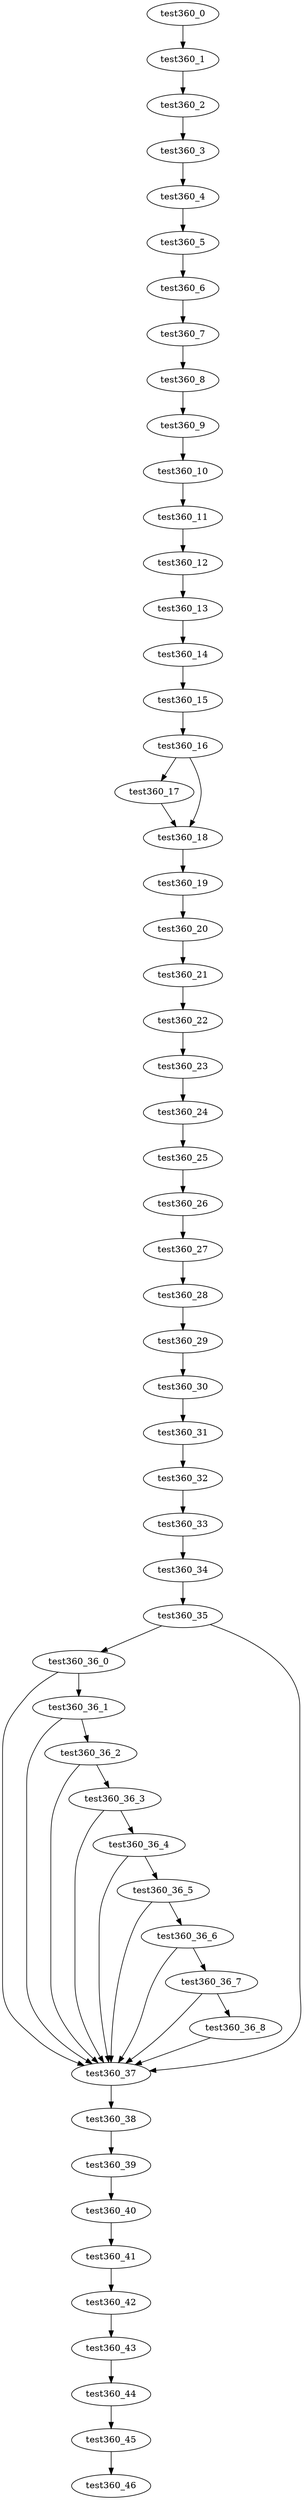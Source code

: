 digraph G {
test360_0->test360_1;
test360_1->test360_2;
test360_2->test360_3;
test360_3->test360_4;
test360_4->test360_5;
test360_5->test360_6;
test360_6->test360_7;
test360_7->test360_8;
test360_8->test360_9;
test360_9->test360_10;
test360_10->test360_11;
test360_11->test360_12;
test360_12->test360_13;
test360_13->test360_14;
test360_14->test360_15;
test360_15->test360_16;
test360_16->test360_17;
test360_16->test360_18;
test360_17->test360_18;
test360_18->test360_19;
test360_19->test360_20;
test360_20->test360_21;
test360_21->test360_22;
test360_22->test360_23;
test360_23->test360_24;
test360_24->test360_25;
test360_25->test360_26;
test360_26->test360_27;
test360_27->test360_28;
test360_28->test360_29;
test360_29->test360_30;
test360_30->test360_31;
test360_31->test360_32;
test360_32->test360_33;
test360_33->test360_34;
test360_34->test360_35;
test360_35->test360_36_0;
test360_35->test360_37;
test360_36_0->test360_36_1;
test360_36_0->test360_37;
test360_36_1->test360_36_2;
test360_36_1->test360_37;
test360_36_2->test360_36_3;
test360_36_2->test360_37;
test360_36_3->test360_36_4;
test360_36_3->test360_37;
test360_36_4->test360_36_5;
test360_36_4->test360_37;
test360_36_5->test360_36_6;
test360_36_5->test360_37;
test360_36_6->test360_36_7;
test360_36_6->test360_37;
test360_36_7->test360_36_8;
test360_36_7->test360_37;
test360_36_8->test360_37;
test360_37->test360_38;
test360_38->test360_39;
test360_39->test360_40;
test360_40->test360_41;
test360_41->test360_42;
test360_42->test360_43;
test360_43->test360_44;
test360_44->test360_45;
test360_45->test360_46;

}
